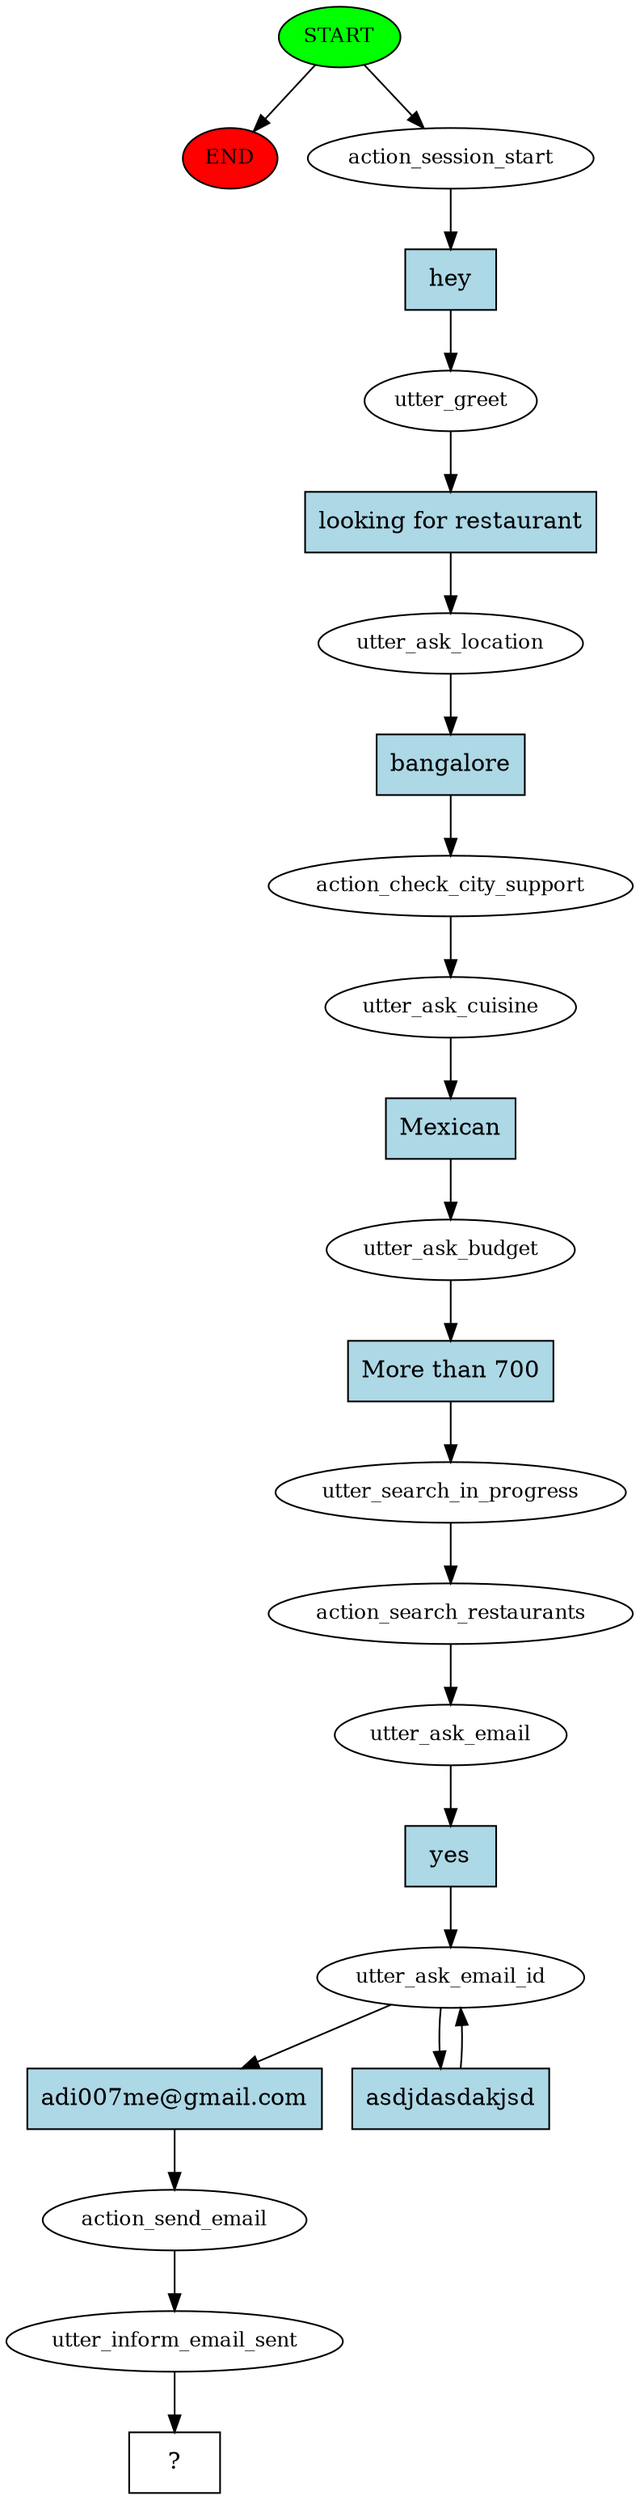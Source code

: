 digraph  {
0 [class="start active", fillcolor=green, fontsize=12, label=START, style=filled];
"-1" [class=end, fillcolor=red, fontsize=12, label=END, style=filled];
1 [class=active, fontsize=12, label=action_session_start];
2 [class=active, fontsize=12, label=utter_greet];
3 [class=active, fontsize=12, label=utter_ask_location];
4 [class=active, fontsize=12, label=action_check_city_support];
5 [class=active, fontsize=12, label=utter_ask_cuisine];
6 [class=active, fontsize=12, label=utter_ask_budget];
7 [class=active, fontsize=12, label=utter_search_in_progress];
8 [class=active, fontsize=12, label=action_search_restaurants];
9 [class=active, fontsize=12, label=utter_ask_email];
10 [class=active, fontsize=12, label=utter_ask_email_id];
12 [class=active, fontsize=12, label=action_send_email];
13 [class=active, fontsize=12, label=utter_inform_email_sent];
14 [class="intent dashed active", label="  ?  ", shape=rect];
15 [class="intent active", fillcolor=lightblue, label=hey, shape=rect, style=filled];
16 [class="intent active", fillcolor=lightblue, label="looking for restaurant", shape=rect, style=filled];
17 [class="intent active", fillcolor=lightblue, label=bangalore, shape=rect, style=filled];
18 [class="intent active", fillcolor=lightblue, label=Mexican, shape=rect, style=filled];
19 [class="intent active", fillcolor=lightblue, label="More than 700", shape=rect, style=filled];
20 [class="intent active", fillcolor=lightblue, label=yes, shape=rect, style=filled];
21 [class="intent active", fillcolor=lightblue, label="adi007me@gmail.com", shape=rect, style=filled];
22 [class="intent active", fillcolor=lightblue, label=asdjdasdakjsd, shape=rect, style=filled];
0 -> "-1"  [class="", key=NONE, label=""];
0 -> 1  [class=active, key=NONE, label=""];
1 -> 15  [class=active, key=0];
2 -> 16  [class=active, key=0];
3 -> 17  [class=active, key=0];
4 -> 5  [class=active, key=NONE, label=""];
5 -> 18  [class=active, key=0];
6 -> 19  [class=active, key=0];
7 -> 8  [class=active, key=NONE, label=""];
8 -> 9  [class=active, key=NONE, label=""];
9 -> 20  [class=active, key=0];
10 -> 21  [class=active, key=0];
10 -> 22  [class=active, key=0];
12 -> 13  [class=active, key=NONE, label=""];
13 -> 14  [class=active, key=NONE, label=""];
15 -> 2  [class=active, key=0];
16 -> 3  [class=active, key=0];
17 -> 4  [class=active, key=0];
18 -> 6  [class=active, key=0];
19 -> 7  [class=active, key=0];
20 -> 10  [class=active, key=0];
21 -> 12  [class=active, key=0];
22 -> 10  [class=active, key=0];
}
